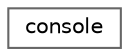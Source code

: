 digraph "Graphical Class Hierarchy"
{
 // LATEX_PDF_SIZE
  bgcolor="transparent";
  edge [fontname=Helvetica,fontsize=10,labelfontname=Helvetica,labelfontsize=10];
  node [fontname=Helvetica,fontsize=10,shape=box,height=0.2,width=0.4];
  rankdir="LR";
  Node0 [id="Node000000",label="console",height=0.2,width=0.4,color="grey40", fillcolor="white", style="filled",URL="$classconsole.html",tooltip="A simple logging class that provides static methods to print messages to the console."];
}
